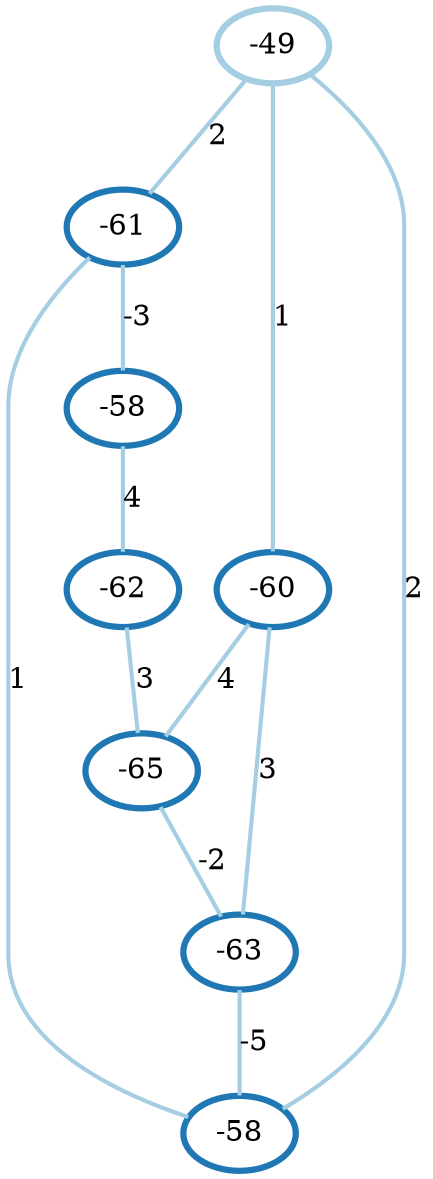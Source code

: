 graph G {
    0 [penwidth=3,label="-49",color=1, colorscheme=paired12]
    1 [penwidth=3,label="-61",color=2, colorscheme=paired12]
    2 [penwidth=3,label="-63",color=2, colorscheme=paired12]
    3 [penwidth=3,label="-58",color=2, colorscheme=paired12]
    4 [penwidth=3,label="-58",color=2, colorscheme=paired12]
    5 [penwidth=3,label="-62",color=2, colorscheme=paired12]
    6 [penwidth=3,label="-65",color=2, colorscheme=paired12]
    7 [penwidth=3,label="-60",color=2, colorscheme=paired12]

    0--7 [penwidth=2,label="1",color=1, colorscheme=paired12]
    0--1 [penwidth=2,label="2",color=1, colorscheme=paired12]
    3--0 [penwidth=2,label="2",color=1, colorscheme=paired12]
    3--1 [penwidth=2,label="1",color=1, colorscheme=paired12]
    2--3 [penwidth=2,label="-5",color=1, colorscheme=paired12]
    7--2 [penwidth=2,label="3",color=1, colorscheme=paired12]
    7--6 [penwidth=2,label="4",color=1, colorscheme=paired12]
    6--2 [penwidth=2,label="-2",color=1, colorscheme=paired12]
    5--6 [penwidth=2,label="3",color=1, colorscheme=paired12]
    4--5 [penwidth=2,label="4",color=1, colorscheme=paired12]
    1--4 [penwidth=2,label="-3",color=1, colorscheme=paired12]
}